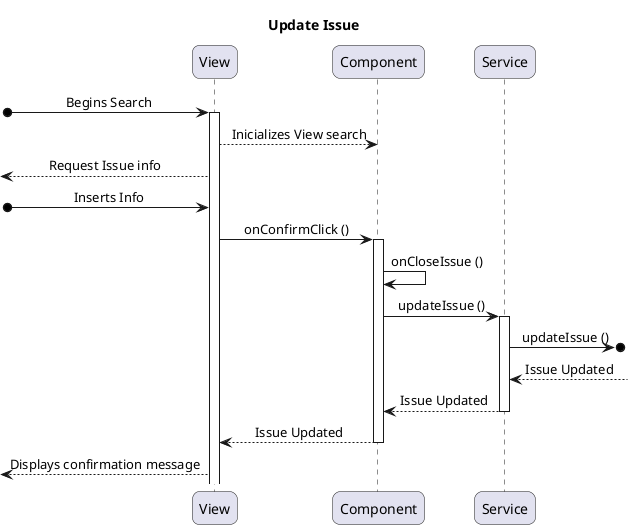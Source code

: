 @startuml Update Issue

skinparam sequenceMessageAlign center
skinparam RoundCorner 15
title Update Issue

participant View as v
participant Component as c
participant Service as s


[o-> v: Begins Search
activate v

v --> c: Inicializes View search

[<-- v: Request Issue info

[o-> v: Inserts Info

v -> c: onConfirmClick ()
activate c

c -> c: onCloseIssue ()

c -> s: updateIssue ()
activate s

s ->o]: updateIssue ()

s <--]: Issue Updated

s --> c: Issue Updated
deactivate s

c --> v: Issue Updated
deactivate c

[<-- v: Displays confirmation message